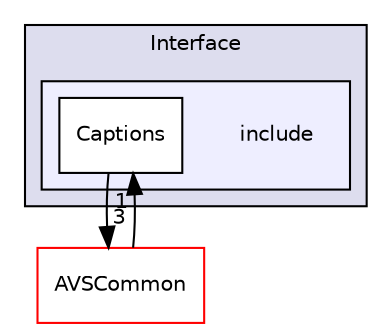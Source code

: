 digraph "/workplace/avs-device-sdk/Captions/Interface/include" {
  compound=true
  node [ fontsize="10", fontname="Helvetica"];
  edge [ labelfontsize="10", labelfontname="Helvetica"];
  subgraph clusterdir_84d366bf3e804ad2ebf34dfa9ac34410 {
    graph [ bgcolor="#ddddee", pencolor="black", label="Interface" fontname="Helvetica", fontsize="10", URL="dir_84d366bf3e804ad2ebf34dfa9ac34410.html"]
  subgraph clusterdir_8e66a004f8be64c7ee13a362fe0e9b56 {
    graph [ bgcolor="#eeeeff", pencolor="black", label="" URL="dir_8e66a004f8be64c7ee13a362fe0e9b56.html"];
    dir_8e66a004f8be64c7ee13a362fe0e9b56 [shape=plaintext label="include"];
    dir_1806076e2ced78e41b4de50d5b1a6916 [shape=box label="Captions" color="black" fillcolor="white" style="filled" URL="dir_1806076e2ced78e41b4de50d5b1a6916.html"];
  }
  }
  dir_13e65effb2bde530b17b3d5eefcd0266 [shape=box label="AVSCommon" fillcolor="white" style="filled" color="red" URL="dir_13e65effb2bde530b17b3d5eefcd0266.html"];
  dir_1806076e2ced78e41b4de50d5b1a6916->dir_13e65effb2bde530b17b3d5eefcd0266 [headlabel="3", labeldistance=1.5 headhref="dir_000514_000017.html"];
  dir_13e65effb2bde530b17b3d5eefcd0266->dir_1806076e2ced78e41b4de50d5b1a6916 [headlabel="1", labeldistance=1.5 headhref="dir_000017_000514.html"];
}
